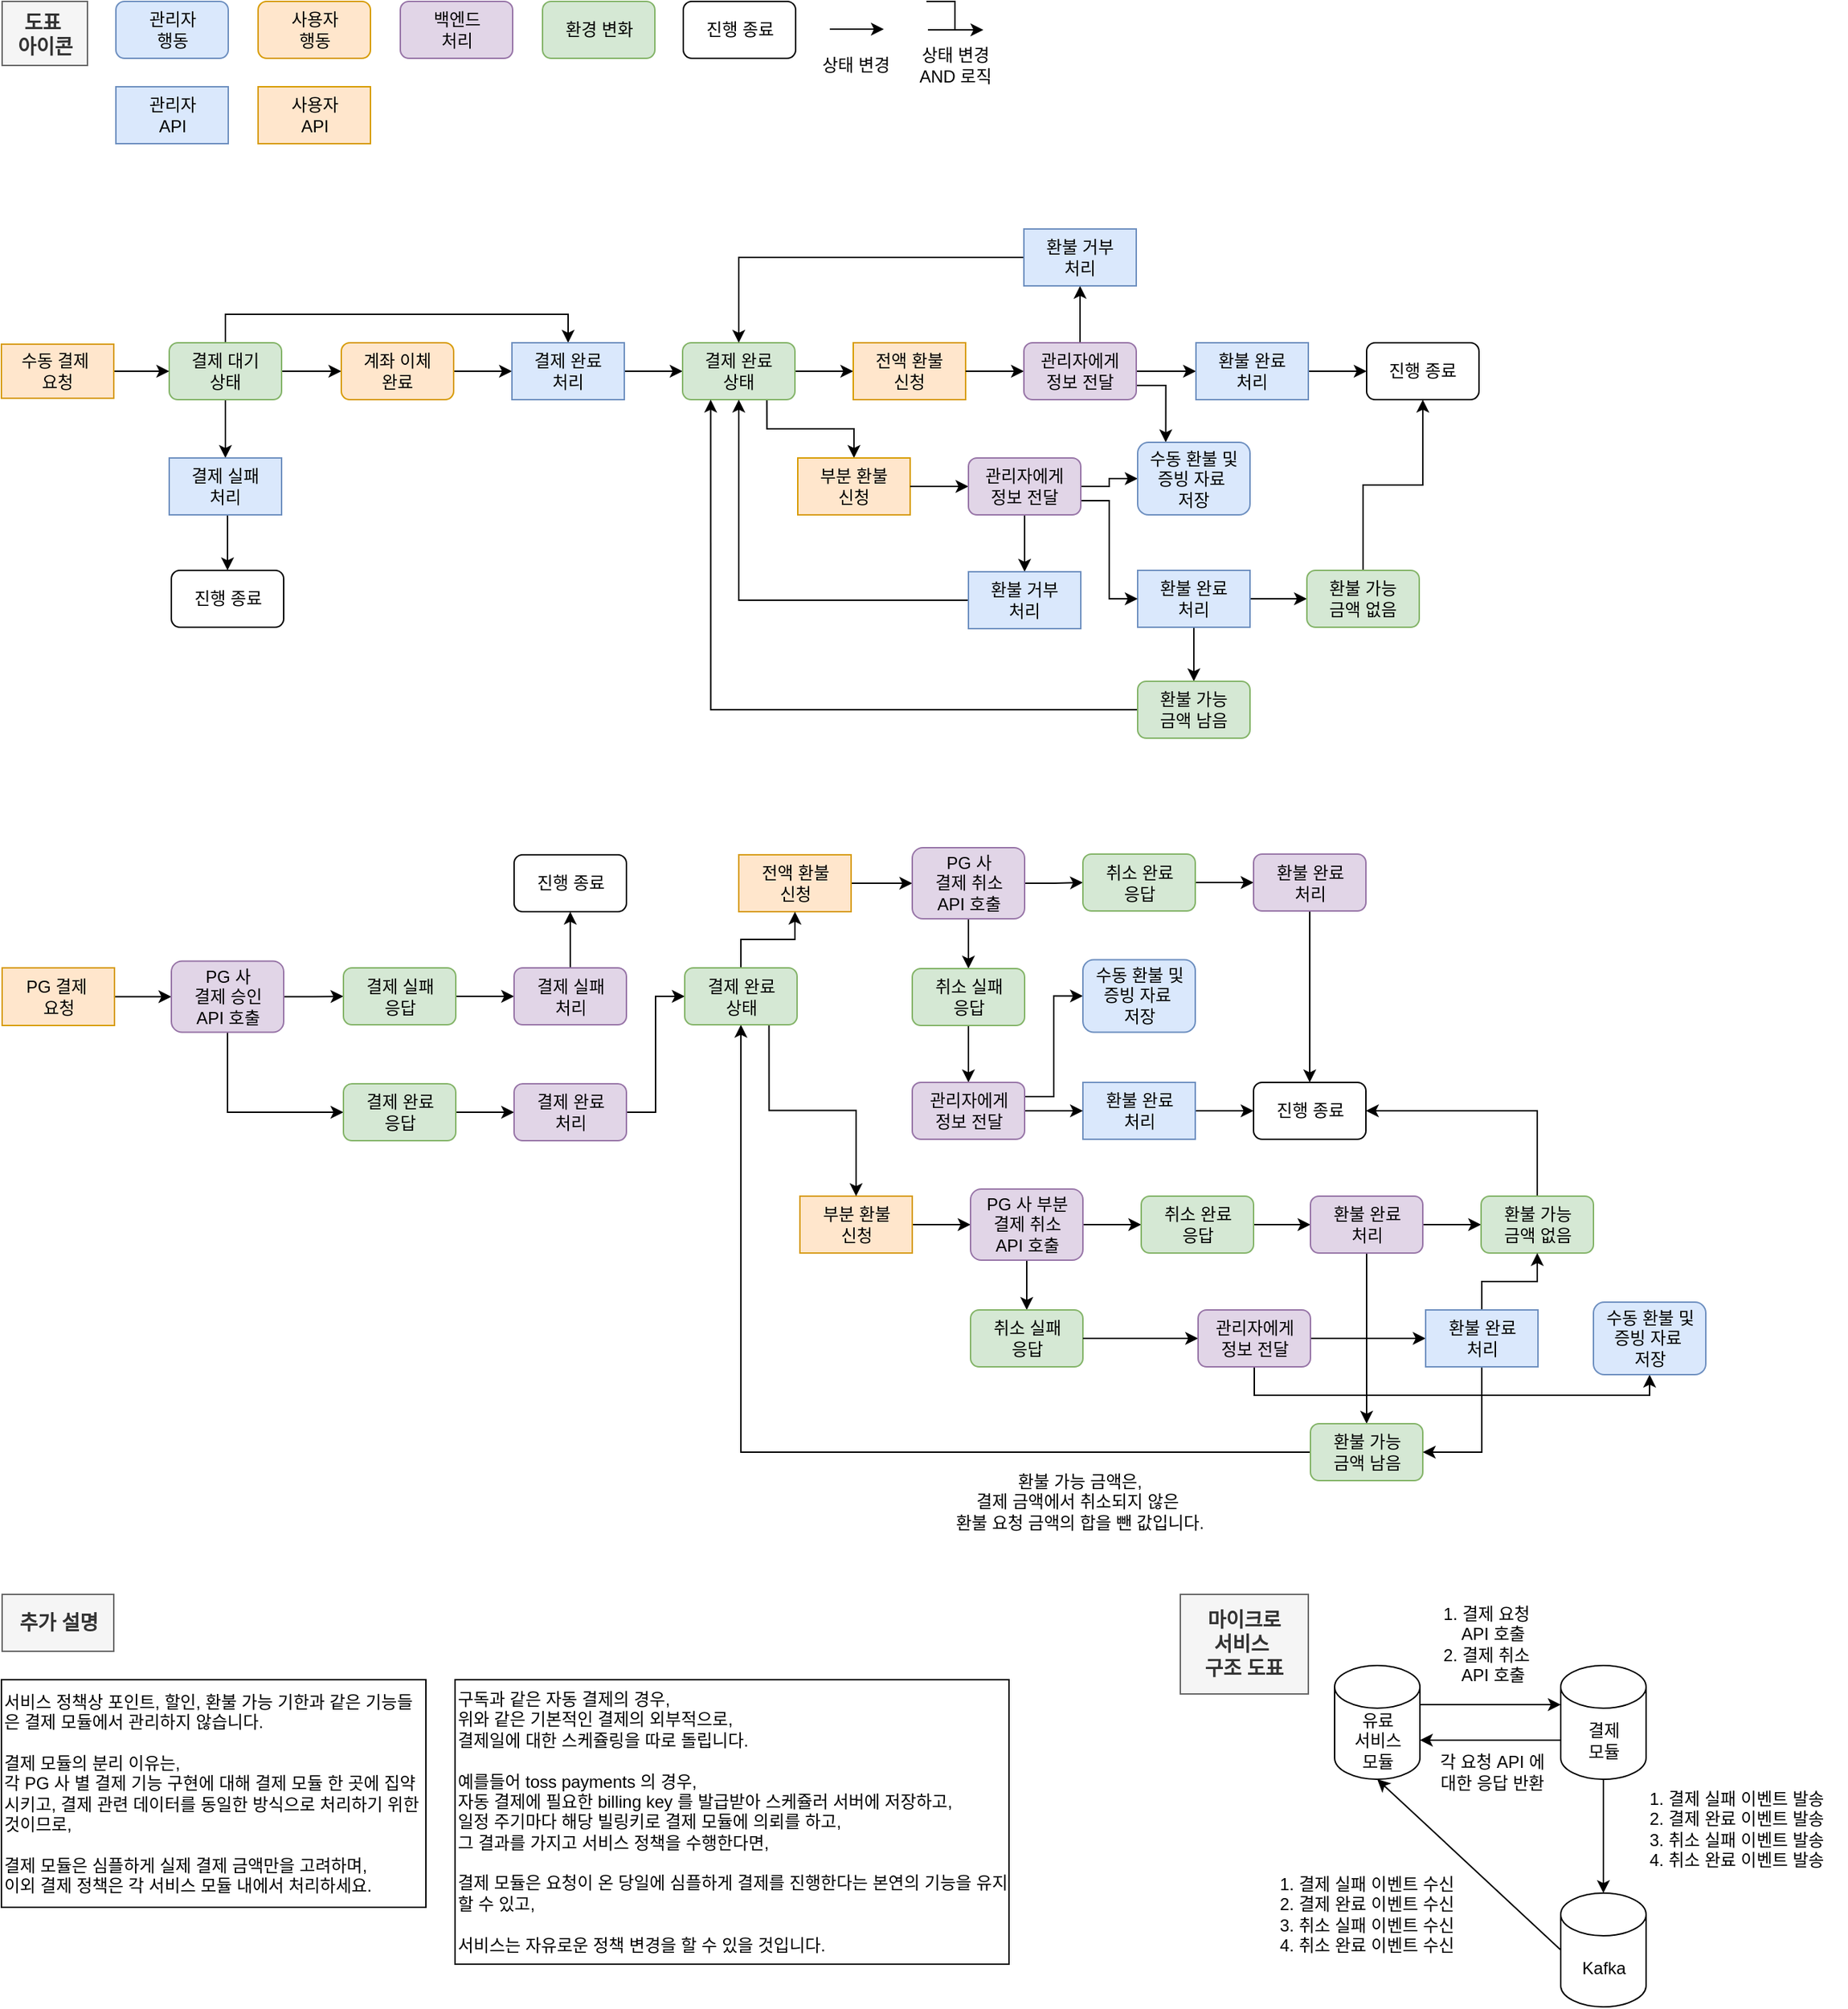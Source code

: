 <mxfile version="26.0.10">
  <diagram id="oqy4PZCd6PENjl3Pe7tr" name="페이지-1">
    <mxGraphModel dx="2261" dy="738" grid="1" gridSize="10" guides="1" tooltips="1" connect="1" arrows="1" fold="1" page="1" pageScale="1" pageWidth="827" pageHeight="1169" math="0" shadow="0">
      <root>
        <mxCell id="0" />
        <mxCell id="1" parent="0" />
        <mxCell id="JlWx71PcETxcQGxaRROG-6" value="도표&amp;nbsp;&lt;div&gt;아이콘&lt;/div&gt;" style="text;html=1;align=center;verticalAlign=middle;whiteSpace=wrap;rounded=0;fontStyle=1;fontSize=14;fillColor=#f5f5f5;fontColor=#333333;strokeColor=#666666;" parent="1" vertex="1">
          <mxGeometry x="-758.5" y="40" width="60" height="45" as="geometry" />
        </mxCell>
        <mxCell id="1YGuz9OffCYlHXGNewsi-32" style="edgeStyle=orthogonalEdgeStyle;rounded=0;orthogonalLoop=1;jettySize=auto;html=1;exitX=1;exitY=0.5;exitDx=0;exitDy=0;entryX=0;entryY=0.5;entryDx=0;entryDy=0;" parent="1" source="JlWx71PcETxcQGxaRROG-9" target="JlWx71PcETxcQGxaRROG-17" edge="1">
          <mxGeometry relative="1" as="geometry" />
        </mxCell>
        <mxCell id="JlWx71PcETxcQGxaRROG-9" value="PG&amp;nbsp;&lt;span style=&quot;background-color: transparent; color: light-dark(rgb(0, 0, 0), rgb(229, 255, 0));&quot;&gt;결제&amp;nbsp;&lt;/span&gt;&lt;div&gt;요청&lt;/div&gt;" style="rounded=0;whiteSpace=wrap;html=1;fillColor=#ffe6cc;strokeColor=#d79b00;fontColor=light-dark(#000000,#E5FF00);" parent="1" vertex="1">
          <mxGeometry x="-758.5" y="719.5" width="79" height="40.5" as="geometry" />
        </mxCell>
        <mxCell id="JlWx71PcETxcQGxaRROG-10" value="사용자&lt;div&gt;행동&lt;/div&gt;" style="rounded=1;whiteSpace=wrap;html=1;fillColor=#ffe6cc;strokeColor=#d79b00;" parent="1" vertex="1">
          <mxGeometry x="-578.5" y="40" width="79" height="40" as="geometry" />
        </mxCell>
        <mxCell id="JlWx71PcETxcQGxaRROG-11" value="환경 변화" style="rounded=1;whiteSpace=wrap;html=1;fillColor=#d5e8d4;strokeColor=#82b366;" parent="1" vertex="1">
          <mxGeometry x="-378.5" y="40" width="79" height="40" as="geometry" />
        </mxCell>
        <mxCell id="JlWx71PcETxcQGxaRROG-12" value="관리자&lt;div&gt;행동&lt;/div&gt;" style="rounded=1;whiteSpace=wrap;html=1;fillColor=#dae8fc;strokeColor=#6c8ebf;" parent="1" vertex="1">
          <mxGeometry x="-678.5" y="40" width="79" height="40" as="geometry" />
        </mxCell>
        <mxCell id="JlWx71PcETxcQGxaRROG-16" value="백엔드&lt;div&gt;처리&lt;/div&gt;" style="rounded=1;whiteSpace=wrap;html=1;fillColor=#e1d5e7;strokeColor=#9673a6;" parent="1" vertex="1">
          <mxGeometry x="-478.5" y="40" width="79" height="40" as="geometry" />
        </mxCell>
        <mxCell id="JlWx71PcETxcQGxaRROG-84" style="edgeStyle=orthogonalEdgeStyle;rounded=0;orthogonalLoop=1;jettySize=auto;html=1;exitX=0.5;exitY=1;exitDx=0;exitDy=0;entryX=0;entryY=0.5;entryDx=0;entryDy=0;" parent="1" source="JlWx71PcETxcQGxaRROG-17" target="JlWx71PcETxcQGxaRROG-23" edge="1">
          <mxGeometry relative="1" as="geometry" />
        </mxCell>
        <mxCell id="1YGuz9OffCYlHXGNewsi-34" style="edgeStyle=orthogonalEdgeStyle;rounded=0;orthogonalLoop=1;jettySize=auto;html=1;exitX=1;exitY=0.5;exitDx=0;exitDy=0;entryX=0;entryY=0.5;entryDx=0;entryDy=0;" parent="1" source="JlWx71PcETxcQGxaRROG-17" target="JlWx71PcETxcQGxaRROG-18" edge="1">
          <mxGeometry relative="1" as="geometry" />
        </mxCell>
        <mxCell id="JlWx71PcETxcQGxaRROG-17" value="PG 사&lt;div&gt;결제 승인&lt;/div&gt;&lt;div&gt;API 호출&lt;/div&gt;" style="rounded=1;whiteSpace=wrap;html=1;fillColor=#e1d5e7;strokeColor=#9673a6;" parent="1" vertex="1">
          <mxGeometry x="-639.5" y="714.75" width="79" height="50" as="geometry" />
        </mxCell>
        <mxCell id="1YGuz9OffCYlHXGNewsi-35" style="edgeStyle=orthogonalEdgeStyle;rounded=0;orthogonalLoop=1;jettySize=auto;html=1;exitX=1;exitY=0.5;exitDx=0;exitDy=0;entryX=0;entryY=0.5;entryDx=0;entryDy=0;" parent="1" source="JlWx71PcETxcQGxaRROG-18" target="JlWx71PcETxcQGxaRROG-21" edge="1">
          <mxGeometry relative="1" as="geometry" />
        </mxCell>
        <mxCell id="JlWx71PcETxcQGxaRROG-18" value="결제 실패&lt;div&gt;응답&lt;/div&gt;" style="rounded=1;whiteSpace=wrap;html=1;fillColor=#d5e8d4;strokeColor=#82b366;" parent="1" vertex="1">
          <mxGeometry x="-518.5" y="719.5" width="79" height="40" as="geometry" />
        </mxCell>
        <mxCell id="JlWx71PcETxcQGxaRROG-104" style="edgeStyle=orthogonalEdgeStyle;rounded=0;orthogonalLoop=1;jettySize=auto;html=1;exitX=0.5;exitY=0;exitDx=0;exitDy=0;entryX=0.5;entryY=1;entryDx=0;entryDy=0;" parent="1" source="JlWx71PcETxcQGxaRROG-21" target="JlWx71PcETxcQGxaRROG-82" edge="1">
          <mxGeometry relative="1" as="geometry" />
        </mxCell>
        <mxCell id="JlWx71PcETxcQGxaRROG-21" value="결제 실패&lt;div&gt;처리&lt;/div&gt;" style="rounded=1;whiteSpace=wrap;html=1;fillColor=#e1d5e7;strokeColor=#9673a6;" parent="1" vertex="1">
          <mxGeometry x="-398.5" y="719.5" width="79" height="40" as="geometry" />
        </mxCell>
        <mxCell id="JlWx71PcETxcQGxaRROG-31" style="edgeStyle=orthogonalEdgeStyle;rounded=0;orthogonalLoop=1;jettySize=auto;html=1;exitX=1;exitY=0.5;exitDx=0;exitDy=0;entryX=0;entryY=0.5;entryDx=0;entryDy=0;" parent="1" source="JlWx71PcETxcQGxaRROG-23" target="JlWx71PcETxcQGxaRROG-30" edge="1">
          <mxGeometry relative="1" as="geometry" />
        </mxCell>
        <mxCell id="JlWx71PcETxcQGxaRROG-23" value="결제 완료&lt;div&gt;응답&lt;/div&gt;" style="rounded=1;whiteSpace=wrap;html=1;fillColor=#d5e8d4;strokeColor=#82b366;" parent="1" vertex="1">
          <mxGeometry x="-518.5" y="801" width="79" height="40" as="geometry" />
        </mxCell>
        <mxCell id="CvlWErG64kKq0DU1_9UF-93" style="edgeStyle=orthogonalEdgeStyle;rounded=0;orthogonalLoop=1;jettySize=auto;html=1;exitX=1;exitY=0.5;exitDx=0;exitDy=0;entryX=0;entryY=0.5;entryDx=0;entryDy=0;" parent="1" source="JlWx71PcETxcQGxaRROG-30" target="CvlWErG64kKq0DU1_9UF-92" edge="1">
          <mxGeometry relative="1" as="geometry" />
        </mxCell>
        <mxCell id="JlWx71PcETxcQGxaRROG-30" value="결제 완료&lt;div&gt;처리&lt;/div&gt;" style="rounded=1;whiteSpace=wrap;html=1;fillColor=#e1d5e7;strokeColor=#9673a6;" parent="1" vertex="1">
          <mxGeometry x="-398.5" y="801" width="79" height="40" as="geometry" />
        </mxCell>
        <mxCell id="JlWx71PcETxcQGxaRROG-49" style="edgeStyle=orthogonalEdgeStyle;rounded=0;orthogonalLoop=1;jettySize=auto;html=1;exitX=1;exitY=0.5;exitDx=0;exitDy=0;entryX=0;entryY=0.5;entryDx=0;entryDy=0;" parent="1" source="JlWx71PcETxcQGxaRROG-34" target="JlWx71PcETxcQGxaRROG-37" edge="1">
          <mxGeometry relative="1" as="geometry" />
        </mxCell>
        <mxCell id="JlWx71PcETxcQGxaRROG-50" style="edgeStyle=orthogonalEdgeStyle;rounded=0;orthogonalLoop=1;jettySize=auto;html=1;exitX=0.5;exitY=1;exitDx=0;exitDy=0;entryX=0.5;entryY=0;entryDx=0;entryDy=0;" parent="1" source="JlWx71PcETxcQGxaRROG-34" target="JlWx71PcETxcQGxaRROG-39" edge="1">
          <mxGeometry relative="1" as="geometry" />
        </mxCell>
        <mxCell id="1YGuz9OffCYlHXGNewsi-4" style="edgeStyle=orthogonalEdgeStyle;rounded=0;orthogonalLoop=1;jettySize=auto;html=1;exitX=0.5;exitY=0;exitDx=0;exitDy=0;entryX=0.5;entryY=0;entryDx=0;entryDy=0;" parent="1" source="JlWx71PcETxcQGxaRROG-34" target="JlWx71PcETxcQGxaRROG-52" edge="1">
          <mxGeometry relative="1" as="geometry" />
        </mxCell>
        <mxCell id="JlWx71PcETxcQGxaRROG-34" value="결제 대기&lt;div&gt;상태&lt;/div&gt;" style="rounded=1;whiteSpace=wrap;html=1;fillColor=#d5e8d4;strokeColor=#82b366;" parent="1" vertex="1">
          <mxGeometry x="-641" y="280" width="79" height="40" as="geometry" />
        </mxCell>
        <mxCell id="JlWx71PcETxcQGxaRROG-53" style="edgeStyle=orthogonalEdgeStyle;rounded=0;orthogonalLoop=1;jettySize=auto;html=1;exitX=1;exitY=0.5;exitDx=0;exitDy=0;entryX=0;entryY=0.5;entryDx=0;entryDy=0;" parent="1" source="JlWx71PcETxcQGxaRROG-37" target="JlWx71PcETxcQGxaRROG-52" edge="1">
          <mxGeometry relative="1" as="geometry" />
        </mxCell>
        <mxCell id="JlWx71PcETxcQGxaRROG-37" value="계좌 이체&lt;div&gt;완료&lt;/div&gt;" style="rounded=1;whiteSpace=wrap;html=1;fillColor=#ffe6cc;strokeColor=#d79b00;" parent="1" vertex="1">
          <mxGeometry x="-520" y="280" width="79" height="40" as="geometry" />
        </mxCell>
        <mxCell id="JlWx71PcETxcQGxaRROG-51" style="edgeStyle=orthogonalEdgeStyle;rounded=0;orthogonalLoop=1;jettySize=auto;html=1;exitX=0.5;exitY=1;exitDx=0;exitDy=0;entryX=0.5;entryY=0;entryDx=0;entryDy=0;" parent="1" source="JlWx71PcETxcQGxaRROG-39" target="JlWx71PcETxcQGxaRROG-41" edge="1">
          <mxGeometry relative="1" as="geometry" />
        </mxCell>
        <mxCell id="JlWx71PcETxcQGxaRROG-39" value="결제 실패&lt;div&gt;처리&lt;/div&gt;" style="rounded=0;whiteSpace=wrap;html=1;fillColor=#dae8fc;strokeColor=#6c8ebf;fontColor=light-dark(#000000,#E5FF00);" parent="1" vertex="1">
          <mxGeometry x="-641" y="361" width="79" height="40" as="geometry" />
        </mxCell>
        <mxCell id="JlWx71PcETxcQGxaRROG-41" value="진행 종료" style="rounded=1;whiteSpace=wrap;html=1;" parent="1" vertex="1">
          <mxGeometry x="-639.5" y="440" width="79" height="40" as="geometry" />
        </mxCell>
        <mxCell id="CvlWErG64kKq0DU1_9UF-45" style="edgeStyle=orthogonalEdgeStyle;rounded=0;orthogonalLoop=1;jettySize=auto;html=1;exitX=1;exitY=0.5;exitDx=0;exitDy=0;entryX=0;entryY=0.5;entryDx=0;entryDy=0;" parent="1" source="JlWx71PcETxcQGxaRROG-52" target="CvlWErG64kKq0DU1_9UF-43" edge="1">
          <mxGeometry relative="1" as="geometry" />
        </mxCell>
        <mxCell id="JlWx71PcETxcQGxaRROG-52" value="결제 완료&lt;div&gt;처리&lt;/div&gt;" style="rounded=0;whiteSpace=wrap;html=1;fillColor=#dae8fc;strokeColor=#6c8ebf;fontColor=light-dark(#000000,#E5FF00);" parent="1" vertex="1">
          <mxGeometry x="-400" y="280" width="79" height="40" as="geometry" />
        </mxCell>
        <mxCell id="1YGuz9OffCYlHXGNewsi-31" style="edgeStyle=orthogonalEdgeStyle;rounded=0;orthogonalLoop=1;jettySize=auto;html=1;exitX=1;exitY=0.5;exitDx=0;exitDy=0;entryX=0;entryY=0.5;entryDx=0;entryDy=0;" parent="1" source="JlWx71PcETxcQGxaRROG-76" target="JlWx71PcETxcQGxaRROG-34" edge="1">
          <mxGeometry relative="1" as="geometry" />
        </mxCell>
        <mxCell id="JlWx71PcETxcQGxaRROG-76" value="&lt;div&gt;수동&amp;nbsp;&lt;span style=&quot;background-color: transparent;&quot;&gt;결제&lt;/span&gt;&amp;nbsp;&lt;/div&gt;&lt;div&gt;요청&lt;/div&gt;" style="rounded=0;whiteSpace=wrap;html=1;fillColor=#ffe6cc;strokeColor=#d79b00;fontColor=light-dark(#000000,#E5FF00);" parent="1" vertex="1">
          <mxGeometry x="-759" y="281" width="79" height="38" as="geometry" />
        </mxCell>
        <mxCell id="JlWx71PcETxcQGxaRROG-82" value="진행 종료" style="rounded=1;whiteSpace=wrap;html=1;" parent="1" vertex="1">
          <mxGeometry x="-398.5" y="640" width="79" height="40" as="geometry" />
        </mxCell>
        <mxCell id="JlWx71PcETxcQGxaRROG-108" style="edgeStyle=orthogonalEdgeStyle;rounded=0;orthogonalLoop=1;jettySize=auto;html=1;exitX=1;exitY=0.5;exitDx=0;exitDy=0;entryX=0;entryY=0.5;entryDx=0;entryDy=0;" parent="1" source="JlWx71PcETxcQGxaRROG-98" target="JlWx71PcETxcQGxaRROG-107" edge="1">
          <mxGeometry relative="1" as="geometry" />
        </mxCell>
        <mxCell id="JlWx71PcETxcQGxaRROG-98" value="전액 환불&lt;div&gt;신청&lt;/div&gt;" style="rounded=0;whiteSpace=wrap;html=1;fillColor=#ffe6cc;strokeColor=#d79b00;fontColor=light-dark(#000000,#E5FF00);" parent="1" vertex="1">
          <mxGeometry x="-240.5" y="640" width="79" height="40" as="geometry" />
        </mxCell>
        <mxCell id="JlWx71PcETxcQGxaRROG-112" style="edgeStyle=orthogonalEdgeStyle;rounded=0;orthogonalLoop=1;jettySize=auto;html=1;exitX=1;exitY=0.5;exitDx=0;exitDy=0;entryX=0;entryY=0.5;entryDx=0;entryDy=0;" parent="1" source="JlWx71PcETxcQGxaRROG-107" target="JlWx71PcETxcQGxaRROG-111" edge="1">
          <mxGeometry relative="1" as="geometry" />
        </mxCell>
        <mxCell id="1YGuz9OffCYlHXGNewsi-40" style="edgeStyle=orthogonalEdgeStyle;rounded=0;orthogonalLoop=1;jettySize=auto;html=1;exitX=0.5;exitY=1;exitDx=0;exitDy=0;entryX=0.5;entryY=0;entryDx=0;entryDy=0;" parent="1" source="JlWx71PcETxcQGxaRROG-107" target="JlWx71PcETxcQGxaRROG-109" edge="1">
          <mxGeometry relative="1" as="geometry" />
        </mxCell>
        <mxCell id="JlWx71PcETxcQGxaRROG-107" value="PG 사&lt;div&gt;결제 취소&lt;/div&gt;&lt;div&gt;API 호출&lt;/div&gt;" style="rounded=1;whiteSpace=wrap;html=1;fillColor=#e1d5e7;strokeColor=#9673a6;" parent="1" vertex="1">
          <mxGeometry x="-118.5" y="635" width="79" height="50" as="geometry" />
        </mxCell>
        <mxCell id="1YGuz9OffCYlHXGNewsi-39" style="edgeStyle=orthogonalEdgeStyle;rounded=0;orthogonalLoop=1;jettySize=auto;html=1;exitX=0.5;exitY=1;exitDx=0;exitDy=0;entryX=0.5;entryY=0;entryDx=0;entryDy=0;" parent="1" source="JlWx71PcETxcQGxaRROG-109" target="CvlWErG64kKq0DU1_9UF-77" edge="1">
          <mxGeometry relative="1" as="geometry" />
        </mxCell>
        <mxCell id="JlWx71PcETxcQGxaRROG-109" value="취소 실패&lt;div&gt;응답&lt;/div&gt;" style="rounded=1;whiteSpace=wrap;html=1;fillColor=#d5e8d4;strokeColor=#82b366;" parent="1" vertex="1">
          <mxGeometry x="-118.5" y="720" width="79" height="40" as="geometry" />
        </mxCell>
        <mxCell id="CvlWErG64kKq0DU1_9UF-4" style="edgeStyle=orthogonalEdgeStyle;rounded=0;orthogonalLoop=1;jettySize=auto;html=1;exitX=1;exitY=0.5;exitDx=0;exitDy=0;" parent="1" source="JlWx71PcETxcQGxaRROG-111" target="CvlWErG64kKq0DU1_9UF-3" edge="1">
          <mxGeometry relative="1" as="geometry" />
        </mxCell>
        <mxCell id="JlWx71PcETxcQGxaRROG-111" value="취소 완료&lt;div&gt;응답&lt;/div&gt;" style="rounded=1;whiteSpace=wrap;html=1;fillColor=#d5e8d4;strokeColor=#82b366;" parent="1" vertex="1">
          <mxGeometry x="1.5" y="639.5" width="79" height="40" as="geometry" />
        </mxCell>
        <mxCell id="CvlWErG64kKq0DU1_9UF-5" style="edgeStyle=orthogonalEdgeStyle;rounded=0;orthogonalLoop=1;jettySize=auto;html=1;exitX=1;exitY=0.5;exitDx=0;exitDy=0;entryX=0;entryY=0.5;entryDx=0;entryDy=0;" parent="1" source="JlWx71PcETxcQGxaRROG-113" target="CvlWErG64kKq0DU1_9UF-1" edge="1">
          <mxGeometry relative="1" as="geometry" />
        </mxCell>
        <mxCell id="JlWx71PcETxcQGxaRROG-113" value="&lt;div&gt;환불 완료&lt;br&gt;&lt;div&gt;처리&lt;/div&gt;&lt;/div&gt;" style="rounded=0;whiteSpace=wrap;html=1;fillColor=#dae8fc;strokeColor=#6c8ebf;fontColor=light-dark(#000000,#E5FF00);" parent="1" vertex="1">
          <mxGeometry x="1.5" y="800" width="79" height="40" as="geometry" />
        </mxCell>
        <mxCell id="CvlWErG64kKq0DU1_9UF-1" value="진행 종료" style="rounded=1;whiteSpace=wrap;html=1;" parent="1" vertex="1">
          <mxGeometry x="121.5" y="800" width="79" height="40" as="geometry" />
        </mxCell>
        <mxCell id="1YGuz9OffCYlHXGNewsi-41" style="edgeStyle=orthogonalEdgeStyle;rounded=0;orthogonalLoop=1;jettySize=auto;html=1;exitX=0.5;exitY=1;exitDx=0;exitDy=0;entryX=0.5;entryY=0;entryDx=0;entryDy=0;" parent="1" source="CvlWErG64kKq0DU1_9UF-3" target="CvlWErG64kKq0DU1_9UF-1" edge="1">
          <mxGeometry relative="1" as="geometry" />
        </mxCell>
        <mxCell id="CvlWErG64kKq0DU1_9UF-3" value="환불 완료&lt;div&gt;처리&lt;/div&gt;" style="rounded=1;whiteSpace=wrap;html=1;fillColor=#e1d5e7;strokeColor=#9673a6;" parent="1" vertex="1">
          <mxGeometry x="121.5" y="639.5" width="79" height="40" as="geometry" />
        </mxCell>
        <mxCell id="CvlWErG64kKq0DU1_9UF-11" style="edgeStyle=orthogonalEdgeStyle;rounded=0;orthogonalLoop=1;jettySize=auto;html=1;exitX=1;exitY=0.5;exitDx=0;exitDy=0;entryX=0;entryY=0.5;entryDx=0;entryDy=0;" parent="1" source="CvlWErG64kKq0DU1_9UF-8" target="CvlWErG64kKq0DU1_9UF-10" edge="1">
          <mxGeometry relative="1" as="geometry" />
        </mxCell>
        <mxCell id="CvlWErG64kKq0DU1_9UF-8" value="부분 환불&lt;div&gt;신청&lt;/div&gt;" style="rounded=0;whiteSpace=wrap;html=1;fillColor=#ffe6cc;strokeColor=#d79b00;fontColor=light-dark(#000000,#E5FF00);" parent="1" vertex="1">
          <mxGeometry x="-197.5" y="880" width="79" height="40" as="geometry" />
        </mxCell>
        <mxCell id="CvlWErG64kKq0DU1_9UF-13" style="edgeStyle=orthogonalEdgeStyle;rounded=0;orthogonalLoop=1;jettySize=auto;html=1;exitX=1;exitY=0.5;exitDx=0;exitDy=0;entryX=0;entryY=0.5;entryDx=0;entryDy=0;" parent="1" source="CvlWErG64kKq0DU1_9UF-10" target="CvlWErG64kKq0DU1_9UF-12" edge="1">
          <mxGeometry relative="1" as="geometry" />
        </mxCell>
        <mxCell id="CvlWErG64kKq0DU1_9UF-24" style="edgeStyle=orthogonalEdgeStyle;rounded=0;orthogonalLoop=1;jettySize=auto;html=1;exitX=0.5;exitY=1;exitDx=0;exitDy=0;entryX=0.5;entryY=0;entryDx=0;entryDy=0;" parent="1" source="CvlWErG64kKq0DU1_9UF-10" target="CvlWErG64kKq0DU1_9UF-23" edge="1">
          <mxGeometry relative="1" as="geometry" />
        </mxCell>
        <mxCell id="CvlWErG64kKq0DU1_9UF-10" value="PG 사 부분&lt;div&gt;결제 취소&lt;/div&gt;&lt;div&gt;API 호출&lt;/div&gt;" style="rounded=1;whiteSpace=wrap;html=1;fillColor=#e1d5e7;strokeColor=#9673a6;" parent="1" vertex="1">
          <mxGeometry x="-77.5" y="875" width="79" height="50" as="geometry" />
        </mxCell>
        <mxCell id="CvlWErG64kKq0DU1_9UF-15" style="edgeStyle=orthogonalEdgeStyle;rounded=0;orthogonalLoop=1;jettySize=auto;html=1;exitX=1;exitY=0.5;exitDx=0;exitDy=0;entryX=0;entryY=0.5;entryDx=0;entryDy=0;" parent="1" source="CvlWErG64kKq0DU1_9UF-12" target="CvlWErG64kKq0DU1_9UF-14" edge="1">
          <mxGeometry relative="1" as="geometry" />
        </mxCell>
        <mxCell id="CvlWErG64kKq0DU1_9UF-12" value="취소 완료&lt;div&gt;응답&lt;/div&gt;" style="rounded=1;whiteSpace=wrap;html=1;fillColor=#d5e8d4;strokeColor=#82b366;" parent="1" vertex="1">
          <mxGeometry x="42.5" y="880" width="79" height="40" as="geometry" />
        </mxCell>
        <mxCell id="CvlWErG64kKq0DU1_9UF-21" style="edgeStyle=orthogonalEdgeStyle;rounded=0;orthogonalLoop=1;jettySize=auto;html=1;exitX=1;exitY=0.5;exitDx=0;exitDy=0;entryX=0;entryY=0.5;entryDx=0;entryDy=0;" parent="1" source="CvlWErG64kKq0DU1_9UF-14" target="CvlWErG64kKq0DU1_9UF-19" edge="1">
          <mxGeometry relative="1" as="geometry" />
        </mxCell>
        <mxCell id="1YGuz9OffCYlHXGNewsi-48" style="edgeStyle=orthogonalEdgeStyle;rounded=0;orthogonalLoop=1;jettySize=auto;html=1;exitX=0.5;exitY=1;exitDx=0;exitDy=0;entryX=0.5;entryY=0;entryDx=0;entryDy=0;" parent="1" source="CvlWErG64kKq0DU1_9UF-14" target="CvlWErG64kKq0DU1_9UF-16" edge="1">
          <mxGeometry relative="1" as="geometry" />
        </mxCell>
        <mxCell id="CvlWErG64kKq0DU1_9UF-14" value="환불 완료&lt;div&gt;처리&lt;/div&gt;" style="rounded=1;whiteSpace=wrap;html=1;fillColor=#e1d5e7;strokeColor=#9673a6;" parent="1" vertex="1">
          <mxGeometry x="161.5" y="880" width="79" height="40" as="geometry" />
        </mxCell>
        <mxCell id="1YGuz9OffCYlHXGNewsi-47" style="edgeStyle=orthogonalEdgeStyle;rounded=0;orthogonalLoop=1;jettySize=auto;html=1;exitX=0;exitY=0.5;exitDx=0;exitDy=0;entryX=0.5;entryY=1;entryDx=0;entryDy=0;" parent="1" source="CvlWErG64kKq0DU1_9UF-16" target="CvlWErG64kKq0DU1_9UF-92" edge="1">
          <mxGeometry relative="1" as="geometry" />
        </mxCell>
        <mxCell id="CvlWErG64kKq0DU1_9UF-16" value="환불 가능&lt;div&gt;금액 남음&lt;/div&gt;" style="rounded=1;whiteSpace=wrap;html=1;fillColor=#d5e8d4;strokeColor=#82b366;" parent="1" vertex="1">
          <mxGeometry x="161.5" y="1040" width="79" height="40" as="geometry" />
        </mxCell>
        <mxCell id="1YGuz9OffCYlHXGNewsi-44" style="edgeStyle=orthogonalEdgeStyle;rounded=0;orthogonalLoop=1;jettySize=auto;html=1;exitX=0.5;exitY=0;exitDx=0;exitDy=0;entryX=1;entryY=0.5;entryDx=0;entryDy=0;" parent="1" source="CvlWErG64kKq0DU1_9UF-19" target="CvlWErG64kKq0DU1_9UF-1" edge="1">
          <mxGeometry relative="1" as="geometry" />
        </mxCell>
        <mxCell id="CvlWErG64kKq0DU1_9UF-19" value="환불 가능&lt;div&gt;금액 없음&lt;/div&gt;" style="rounded=1;whiteSpace=wrap;html=1;fillColor=#d5e8d4;strokeColor=#82b366;" parent="1" vertex="1">
          <mxGeometry x="281.5" y="880" width="79" height="40" as="geometry" />
        </mxCell>
        <mxCell id="CvlWErG64kKq0DU1_9UF-26" style="edgeStyle=orthogonalEdgeStyle;rounded=0;orthogonalLoop=1;jettySize=auto;html=1;exitX=1;exitY=0.5;exitDx=0;exitDy=0;entryX=0;entryY=0.5;entryDx=0;entryDy=0;" parent="1" source="CvlWErG64kKq0DU1_9UF-80" target="CvlWErG64kKq0DU1_9UF-25" edge="1">
          <mxGeometry relative="1" as="geometry" />
        </mxCell>
        <mxCell id="CvlWErG64kKq0DU1_9UF-23" value="취소 실패&lt;div&gt;응답&lt;/div&gt;" style="rounded=1;whiteSpace=wrap;html=1;fillColor=#d5e8d4;strokeColor=#82b366;" parent="1" vertex="1">
          <mxGeometry x="-77.5" y="960" width="79" height="40" as="geometry" />
        </mxCell>
        <mxCell id="1YGuz9OffCYlHXGNewsi-45" style="edgeStyle=orthogonalEdgeStyle;rounded=0;orthogonalLoop=1;jettySize=auto;html=1;exitX=0.5;exitY=0;exitDx=0;exitDy=0;entryX=0.5;entryY=1;entryDx=0;entryDy=0;" parent="1" source="CvlWErG64kKq0DU1_9UF-25" target="CvlWErG64kKq0DU1_9UF-19" edge="1">
          <mxGeometry relative="1" as="geometry" />
        </mxCell>
        <mxCell id="1YGuz9OffCYlHXGNewsi-46" style="edgeStyle=orthogonalEdgeStyle;rounded=0;orthogonalLoop=1;jettySize=auto;html=1;exitX=0.5;exitY=1;exitDx=0;exitDy=0;entryX=1;entryY=0.5;entryDx=0;entryDy=0;" parent="1" source="CvlWErG64kKq0DU1_9UF-25" target="CvlWErG64kKq0DU1_9UF-16" edge="1">
          <mxGeometry relative="1" as="geometry" />
        </mxCell>
        <mxCell id="CvlWErG64kKq0DU1_9UF-25" value="&lt;font style=&quot;color: light-dark(rgb(0, 0, 0), rgb(229, 255, 0));&quot;&gt;&lt;span&gt;환불 완료&lt;/span&gt;&lt;br&gt;&lt;/font&gt;&lt;div&gt;&lt;font style=&quot;color: light-dark(rgb(0, 0, 0), rgb(229, 255, 0));&quot;&gt;처리&lt;/font&gt;&lt;/div&gt;" style="rounded=0;whiteSpace=wrap;html=1;fillColor=#dae8fc;strokeColor=#6c8ebf;" parent="1" vertex="1">
          <mxGeometry x="242.5" y="960" width="79" height="40" as="geometry" />
        </mxCell>
        <mxCell id="CvlWErG64kKq0DU1_9UF-47" style="edgeStyle=orthogonalEdgeStyle;rounded=0;orthogonalLoop=1;jettySize=auto;html=1;exitX=1;exitY=0.5;exitDx=0;exitDy=0;entryX=0;entryY=0.5;entryDx=0;entryDy=0;" parent="1" source="CvlWErG64kKq0DU1_9UF-43" target="CvlWErG64kKq0DU1_9UF-46" edge="1">
          <mxGeometry relative="1" as="geometry" />
        </mxCell>
        <mxCell id="CvlWErG64kKq0DU1_9UF-49" style="edgeStyle=orthogonalEdgeStyle;rounded=0;orthogonalLoop=1;jettySize=auto;html=1;exitX=0.75;exitY=1;exitDx=0;exitDy=0;entryX=0.5;entryY=0;entryDx=0;entryDy=0;" parent="1" source="CvlWErG64kKq0DU1_9UF-43" target="CvlWErG64kKq0DU1_9UF-48" edge="1">
          <mxGeometry relative="1" as="geometry" />
        </mxCell>
        <mxCell id="CvlWErG64kKq0DU1_9UF-43" value="결제 완료&lt;div&gt;상태&lt;/div&gt;" style="rounded=1;whiteSpace=wrap;html=1;fillColor=#d5e8d4;strokeColor=#82b366;" parent="1" vertex="1">
          <mxGeometry x="-280" y="280" width="79" height="40" as="geometry" />
        </mxCell>
        <mxCell id="CvlWErG64kKq0DU1_9UF-51" style="edgeStyle=orthogonalEdgeStyle;rounded=0;orthogonalLoop=1;jettySize=auto;html=1;exitX=1;exitY=0.5;exitDx=0;exitDy=0;entryX=0;entryY=0.5;entryDx=0;entryDy=0;" parent="1" source="CvlWErG64kKq0DU1_9UF-86" target="CvlWErG64kKq0DU1_9UF-50" edge="1">
          <mxGeometry relative="1" as="geometry" />
        </mxCell>
        <mxCell id="CvlWErG64kKq0DU1_9UF-46" value="전액 환불&lt;div&gt;신청&lt;/div&gt;" style="rounded=0;whiteSpace=wrap;html=1;fillColor=#ffe6cc;strokeColor=#d79b00;fontColor=light-dark(#000000,#E5FF00);" parent="1" vertex="1">
          <mxGeometry x="-160" y="280" width="79" height="40" as="geometry" />
        </mxCell>
        <mxCell id="CvlWErG64kKq0DU1_9UF-48" value="부분 환불&lt;div&gt;신청&lt;/div&gt;" style="rounded=0;whiteSpace=wrap;html=1;fillColor=#ffe6cc;strokeColor=#d79b00;fontColor=light-dark(#000000,#E5FF00);" parent="1" vertex="1">
          <mxGeometry x="-199" y="361" width="79" height="40" as="geometry" />
        </mxCell>
        <mxCell id="CvlWErG64kKq0DU1_9UF-53" style="edgeStyle=orthogonalEdgeStyle;rounded=0;orthogonalLoop=1;jettySize=auto;html=1;exitX=1;exitY=0.5;exitDx=0;exitDy=0;entryX=0;entryY=0.5;entryDx=0;entryDy=0;" parent="1" source="CvlWErG64kKq0DU1_9UF-50" target="CvlWErG64kKq0DU1_9UF-52" edge="1">
          <mxGeometry relative="1" as="geometry" />
        </mxCell>
        <mxCell id="CvlWErG64kKq0DU1_9UF-50" value="&lt;div&gt;환불 완료&lt;br&gt;&lt;div&gt;처리&lt;/div&gt;&lt;/div&gt;" style="rounded=0;whiteSpace=wrap;html=1;fillColor=#dae8fc;strokeColor=#6c8ebf;fontColor=light-dark(#000000,#E5FF00);" parent="1" vertex="1">
          <mxGeometry x="81" y="280" width="79" height="40" as="geometry" />
        </mxCell>
        <mxCell id="CvlWErG64kKq0DU1_9UF-52" value="진행 종료" style="rounded=1;whiteSpace=wrap;html=1;" parent="1" vertex="1">
          <mxGeometry x="201" y="280" width="79" height="40" as="geometry" />
        </mxCell>
        <mxCell id="CvlWErG64kKq0DU1_9UF-57" style="edgeStyle=orthogonalEdgeStyle;rounded=0;orthogonalLoop=1;jettySize=auto;html=1;exitX=1;exitY=0.5;exitDx=0;exitDy=0;entryX=0;entryY=0.5;entryDx=0;entryDy=0;" parent="1" source="CvlWErG64kKq0DU1_9UF-54" target="CvlWErG64kKq0DU1_9UF-56" edge="1">
          <mxGeometry relative="1" as="geometry" />
        </mxCell>
        <mxCell id="CvlWErG64kKq0DU1_9UF-61" style="edgeStyle=orthogonalEdgeStyle;rounded=0;orthogonalLoop=1;jettySize=auto;html=1;exitX=0.5;exitY=1;exitDx=0;exitDy=0;entryX=0.5;entryY=0;entryDx=0;entryDy=0;" parent="1" source="CvlWErG64kKq0DU1_9UF-54" target="CvlWErG64kKq0DU1_9UF-60" edge="1">
          <mxGeometry relative="1" as="geometry" />
        </mxCell>
        <mxCell id="CvlWErG64kKq0DU1_9UF-54" value="&lt;div&gt;환불 완료&lt;br&gt;&lt;div&gt;처리&lt;/div&gt;&lt;/div&gt;" style="rounded=0;whiteSpace=wrap;html=1;fillColor=#dae8fc;strokeColor=#6c8ebf;fontColor=light-dark(#000000,#E5FF00);" parent="1" vertex="1">
          <mxGeometry x="40" y="440" width="79" height="40" as="geometry" />
        </mxCell>
        <mxCell id="1YGuz9OffCYlHXGNewsi-36" style="edgeStyle=orthogonalEdgeStyle;rounded=0;orthogonalLoop=1;jettySize=auto;html=1;exitX=0.5;exitY=0;exitDx=0;exitDy=0;entryX=0.5;entryY=1;entryDx=0;entryDy=0;" parent="1" source="CvlWErG64kKq0DU1_9UF-56" target="CvlWErG64kKq0DU1_9UF-52" edge="1">
          <mxGeometry relative="1" as="geometry" />
        </mxCell>
        <mxCell id="CvlWErG64kKq0DU1_9UF-56" value="환불 가능&lt;div&gt;금액 없음&lt;/div&gt;" style="rounded=1;whiteSpace=wrap;html=1;fillColor=#d5e8d4;strokeColor=#82b366;" parent="1" vertex="1">
          <mxGeometry x="159" y="440" width="79" height="40" as="geometry" />
        </mxCell>
        <mxCell id="1YGuz9OffCYlHXGNewsi-20" style="edgeStyle=orthogonalEdgeStyle;rounded=0;orthogonalLoop=1;jettySize=auto;html=1;exitX=0;exitY=0.5;exitDx=0;exitDy=0;entryX=0.25;entryY=1;entryDx=0;entryDy=0;" parent="1" source="CvlWErG64kKq0DU1_9UF-60" target="CvlWErG64kKq0DU1_9UF-43" edge="1">
          <mxGeometry relative="1" as="geometry" />
        </mxCell>
        <mxCell id="CvlWErG64kKq0DU1_9UF-60" value="환불 가능&lt;div&gt;금액 남음&lt;/div&gt;" style="rounded=1;whiteSpace=wrap;html=1;fillColor=#d5e8d4;strokeColor=#82b366;" parent="1" vertex="1">
          <mxGeometry x="40" y="518" width="79" height="40" as="geometry" />
        </mxCell>
        <mxCell id="CvlWErG64kKq0DU1_9UF-79" style="edgeStyle=orthogonalEdgeStyle;rounded=0;orthogonalLoop=1;jettySize=auto;html=1;exitX=1;exitY=0.5;exitDx=0;exitDy=0;entryX=0;entryY=0.5;entryDx=0;entryDy=0;" parent="1" source="CvlWErG64kKq0DU1_9UF-77" target="JlWx71PcETxcQGxaRROG-113" edge="1">
          <mxGeometry relative="1" as="geometry" />
        </mxCell>
        <mxCell id="1YGuz9OffCYlHXGNewsi-43" style="edgeStyle=orthogonalEdgeStyle;rounded=0;orthogonalLoop=1;jettySize=auto;html=1;exitX=1;exitY=0.25;exitDx=0;exitDy=0;entryX=0;entryY=0.5;entryDx=0;entryDy=0;" parent="1" source="CvlWErG64kKq0DU1_9UF-77" target="1YGuz9OffCYlHXGNewsi-42" edge="1">
          <mxGeometry relative="1" as="geometry" />
        </mxCell>
        <mxCell id="CvlWErG64kKq0DU1_9UF-77" value="관리자에게&lt;div&gt;정보 전달&lt;/div&gt;" style="rounded=1;whiteSpace=wrap;html=1;fillColor=#e1d5e7;strokeColor=#9673a6;" parent="1" vertex="1">
          <mxGeometry x="-118.5" y="800" width="79" height="40" as="geometry" />
        </mxCell>
        <mxCell id="CvlWErG64kKq0DU1_9UF-81" value="" style="edgeStyle=orthogonalEdgeStyle;rounded=0;orthogonalLoop=1;jettySize=auto;html=1;exitX=1;exitY=0.5;exitDx=0;exitDy=0;entryX=0;entryY=0.5;entryDx=0;entryDy=0;" parent="1" source="CvlWErG64kKq0DU1_9UF-23" target="CvlWErG64kKq0DU1_9UF-80" edge="1">
          <mxGeometry relative="1" as="geometry">
            <mxPoint x="-159.5" y="1074" as="sourcePoint" />
            <mxPoint x="123.5" y="1074" as="targetPoint" />
          </mxGeometry>
        </mxCell>
        <mxCell id="1YGuz9OffCYlHXGNewsi-52" style="edgeStyle=orthogonalEdgeStyle;rounded=0;orthogonalLoop=1;jettySize=auto;html=1;exitX=0.5;exitY=1;exitDx=0;exitDy=0;entryX=0.5;entryY=1;entryDx=0;entryDy=0;" parent="1" source="CvlWErG64kKq0DU1_9UF-80" target="1YGuz9OffCYlHXGNewsi-51" edge="1">
          <mxGeometry relative="1" as="geometry" />
        </mxCell>
        <mxCell id="CvlWErG64kKq0DU1_9UF-80" value="관리자에게&lt;div&gt;정보 전달&lt;/div&gt;" style="rounded=1;whiteSpace=wrap;html=1;fillColor=#e1d5e7;strokeColor=#9673a6;" parent="1" vertex="1">
          <mxGeometry x="82.5" y="960" width="79" height="40" as="geometry" />
        </mxCell>
        <mxCell id="CvlWErG64kKq0DU1_9UF-85" value="환불 가능 금액은,&lt;div&gt;결제 금액에서 취소되지 않은&amp;nbsp;&lt;/div&gt;&lt;div&gt;환불 요청 금액의 합을 뺀 값입니다.&lt;/div&gt;" style="text;html=1;align=center;verticalAlign=middle;whiteSpace=wrap;rounded=0;" parent="1" vertex="1">
          <mxGeometry x="-96" y="1060" width="191" height="70" as="geometry" />
        </mxCell>
        <mxCell id="CvlWErG64kKq0DU1_9UF-87" value="" style="edgeStyle=orthogonalEdgeStyle;rounded=0;orthogonalLoop=1;jettySize=auto;html=1;exitX=1;exitY=0.5;exitDx=0;exitDy=0;entryX=0;entryY=0.5;entryDx=0;entryDy=0;" parent="1" source="CvlWErG64kKq0DU1_9UF-46" target="CvlWErG64kKq0DU1_9UF-86" edge="1">
          <mxGeometry relative="1" as="geometry">
            <mxPoint x="-80" y="344" as="sourcePoint" />
            <mxPoint x="81" y="344" as="targetPoint" />
          </mxGeometry>
        </mxCell>
        <mxCell id="vd_jlakZwTaCxkwlxPSy-2" style="edgeStyle=orthogonalEdgeStyle;rounded=0;orthogonalLoop=1;jettySize=auto;html=1;exitX=0.5;exitY=0;exitDx=0;exitDy=0;entryX=0.5;entryY=1;entryDx=0;entryDy=0;" parent="1" source="CvlWErG64kKq0DU1_9UF-86" target="vd_jlakZwTaCxkwlxPSy-1" edge="1">
          <mxGeometry relative="1" as="geometry" />
        </mxCell>
        <mxCell id="1YGuz9OffCYlHXGNewsi-28" style="edgeStyle=orthogonalEdgeStyle;rounded=0;orthogonalLoop=1;jettySize=auto;html=1;exitX=1;exitY=0.75;exitDx=0;exitDy=0;entryX=0.25;entryY=0;entryDx=0;entryDy=0;" parent="1" source="CvlWErG64kKq0DU1_9UF-86" target="1YGuz9OffCYlHXGNewsi-24" edge="1">
          <mxGeometry relative="1" as="geometry" />
        </mxCell>
        <mxCell id="CvlWErG64kKq0DU1_9UF-86" value="관리자에게&lt;div&gt;정보 전달&lt;/div&gt;" style="rounded=1;whiteSpace=wrap;html=1;fillColor=#e1d5e7;strokeColor=#9673a6;" parent="1" vertex="1">
          <mxGeometry x="-40" y="280" width="79" height="40" as="geometry" />
        </mxCell>
        <mxCell id="CvlWErG64kKq0DU1_9UF-89" value="" style="edgeStyle=orthogonalEdgeStyle;rounded=0;orthogonalLoop=1;jettySize=auto;html=1;exitX=1;exitY=0.5;exitDx=0;exitDy=0;entryX=0;entryY=0.5;entryDx=0;entryDy=0;" parent="1" source="CvlWErG64kKq0DU1_9UF-48" target="CvlWErG64kKq0DU1_9UF-88" edge="1">
          <mxGeometry relative="1" as="geometry">
            <mxPoint x="-119" y="427" as="sourcePoint" />
            <mxPoint x="40" y="427" as="targetPoint" />
          </mxGeometry>
        </mxCell>
        <mxCell id="1YGuz9OffCYlHXGNewsi-18" style="edgeStyle=orthogonalEdgeStyle;rounded=0;orthogonalLoop=1;jettySize=auto;html=1;exitX=0.5;exitY=1;exitDx=0;exitDy=0;entryX=0.5;entryY=0;entryDx=0;entryDy=0;" parent="1" source="CvlWErG64kKq0DU1_9UF-88" target="vd_jlakZwTaCxkwlxPSy-6" edge="1">
          <mxGeometry relative="1" as="geometry" />
        </mxCell>
        <mxCell id="1YGuz9OffCYlHXGNewsi-25" style="edgeStyle=orthogonalEdgeStyle;rounded=0;orthogonalLoop=1;jettySize=auto;html=1;exitX=1;exitY=0.75;exitDx=0;exitDy=0;entryX=0;entryY=0.5;entryDx=0;entryDy=0;" parent="1" source="CvlWErG64kKq0DU1_9UF-88" target="CvlWErG64kKq0DU1_9UF-54" edge="1">
          <mxGeometry relative="1" as="geometry" />
        </mxCell>
        <mxCell id="1YGuz9OffCYlHXGNewsi-27" style="edgeStyle=orthogonalEdgeStyle;rounded=0;orthogonalLoop=1;jettySize=auto;html=1;exitX=1;exitY=0.5;exitDx=0;exitDy=0;entryX=0;entryY=0.5;entryDx=0;entryDy=0;" parent="1" source="CvlWErG64kKq0DU1_9UF-88" target="1YGuz9OffCYlHXGNewsi-24" edge="1">
          <mxGeometry relative="1" as="geometry" />
        </mxCell>
        <mxCell id="CvlWErG64kKq0DU1_9UF-88" value="관리자에게&lt;div&gt;정보 전달&lt;/div&gt;" style="rounded=1;whiteSpace=wrap;html=1;fillColor=#e1d5e7;strokeColor=#9673a6;" parent="1" vertex="1">
          <mxGeometry x="-79" y="361" width="79" height="40" as="geometry" />
        </mxCell>
        <mxCell id="CvlWErG64kKq0DU1_9UF-95" style="edgeStyle=orthogonalEdgeStyle;rounded=0;orthogonalLoop=1;jettySize=auto;html=1;exitX=0.75;exitY=1;exitDx=0;exitDy=0;entryX=0.5;entryY=0;entryDx=0;entryDy=0;" parent="1" source="CvlWErG64kKq0DU1_9UF-92" target="CvlWErG64kKq0DU1_9UF-8" edge="1">
          <mxGeometry relative="1" as="geometry" />
        </mxCell>
        <mxCell id="1YGuz9OffCYlHXGNewsi-38" style="edgeStyle=orthogonalEdgeStyle;rounded=0;orthogonalLoop=1;jettySize=auto;html=1;exitX=0.5;exitY=0;exitDx=0;exitDy=0;entryX=0.5;entryY=1;entryDx=0;entryDy=0;" parent="1" source="CvlWErG64kKq0DU1_9UF-92" target="JlWx71PcETxcQGxaRROG-98" edge="1">
          <mxGeometry relative="1" as="geometry" />
        </mxCell>
        <mxCell id="CvlWErG64kKq0DU1_9UF-92" value="결제 완료&lt;div&gt;상태&lt;/div&gt;" style="rounded=1;whiteSpace=wrap;html=1;fillColor=#d5e8d4;strokeColor=#82b366;" parent="1" vertex="1">
          <mxGeometry x="-278.5" y="719.5" width="79" height="40" as="geometry" />
        </mxCell>
        <mxCell id="CvlWErG64kKq0DU1_9UF-103" value="구독과 같은 자동 결제의 경우,&lt;div&gt;위와 같은 기본적인 결제의 외부적으로,&lt;/div&gt;&lt;div&gt;결제일에 대한 스케쥴링을 따로 돌립니다.&lt;/div&gt;&lt;div&gt;&lt;br&gt;&lt;/div&gt;&lt;div&gt;예를들어 toss payments 의 경우,&lt;/div&gt;&lt;div&gt;자동 결제에 필요한 billing key 를 발급받아 스케쥴러 서버에 저장하고,&lt;/div&gt;&lt;div&gt;일정 주기마다 해당 빌링키로 결제 모듈에 의뢰를 하고,&amp;nbsp;&lt;/div&gt;&lt;div&gt;그 결과를 가지고 서비스 정책을 수행한다면,&lt;/div&gt;&lt;div&gt;&lt;br&gt;&lt;/div&gt;&lt;div&gt;결제 모듈은 요청이 온 당일에 심플하게 결제를 진행한다는 본연의 기능을 유지할 수 있고,&lt;/div&gt;&lt;div&gt;&lt;br&gt;&lt;/div&gt;&lt;div&gt;서비스는 자유로운 정책 변경을 할 수 있을 것입니다.&lt;/div&gt;" style="text;html=1;align=left;verticalAlign=middle;whiteSpace=wrap;rounded=0;strokeColor=default;" parent="1" vertex="1">
          <mxGeometry x="-440" y="1220" width="389.5" height="200" as="geometry" />
        </mxCell>
        <mxCell id="CvlWErG64kKq0DU1_9UF-105" value="서비스 정책상 포인트, 할인, 환불 가능 기한과 같은 기능들은 결제 모듈에서 관리하지 않습니다.&lt;div&gt;&lt;br&gt;&lt;div&gt;&lt;div&gt;결제 모듈의 분리 이유는,&lt;/div&gt;&lt;div&gt;각 PG 사 별 결제 기능 구현에 대해 결제 모듈 한 곳에 집약시키고, 결제 관련 데이터를 동일한 방식으로 처리하기 위한 것이므로,&lt;/div&gt;&lt;div&gt;&lt;br&gt;&lt;/div&gt;&lt;div&gt;결제 모듈은 심플하게 실제 결제 금액만을 고려하며,&lt;/div&gt;&lt;/div&gt;&lt;/div&gt;&lt;div&gt;이외 결제 정책은 각 서비스 모듈 내에서 처리하세요.&lt;/div&gt;" style="text;html=1;align=left;verticalAlign=middle;whiteSpace=wrap;rounded=0;strokeColor=default;" parent="1" vertex="1">
          <mxGeometry x="-759" y="1220" width="298.5" height="160" as="geometry" />
        </mxCell>
        <mxCell id="CvlWErG64kKq0DU1_9UF-106" value="유료&lt;div&gt;서비스&lt;div&gt;모듈&lt;/div&gt;&lt;/div&gt;" style="shape=cylinder3;whiteSpace=wrap;html=1;boundedLbl=1;backgroundOutline=1;size=15;" parent="1" vertex="1">
          <mxGeometry x="178.5" y="1210" width="60" height="80" as="geometry" />
        </mxCell>
        <mxCell id="CvlWErG64kKq0DU1_9UF-107" value="결제&lt;div&gt;모듈&lt;/div&gt;" style="shape=cylinder3;whiteSpace=wrap;html=1;boundedLbl=1;backgroundOutline=1;size=15;" parent="1" vertex="1">
          <mxGeometry x="337.5" y="1210" width="60" height="80" as="geometry" />
        </mxCell>
        <mxCell id="CvlWErG64kKq0DU1_9UF-112" style="edgeStyle=orthogonalEdgeStyle;rounded=0;orthogonalLoop=1;jettySize=auto;html=1;exitX=1;exitY=0;exitDx=0;exitDy=27.5;exitPerimeter=0;entryX=0;entryY=0;entryDx=0;entryDy=27.5;entryPerimeter=0;" parent="1" source="CvlWErG64kKq0DU1_9UF-106" target="CvlWErG64kKq0DU1_9UF-107" edge="1">
          <mxGeometry relative="1" as="geometry" />
        </mxCell>
        <mxCell id="CvlWErG64kKq0DU1_9UF-113" style="edgeStyle=orthogonalEdgeStyle;rounded=0;orthogonalLoop=1;jettySize=auto;html=1;exitX=0;exitY=0;exitDx=0;exitDy=52.5;exitPerimeter=0;entryX=1;entryY=0;entryDx=0;entryDy=52.5;entryPerimeter=0;" parent="1" source="CvlWErG64kKq0DU1_9UF-107" target="CvlWErG64kKq0DU1_9UF-106" edge="1">
          <mxGeometry relative="1" as="geometry" />
        </mxCell>
        <mxCell id="CvlWErG64kKq0DU1_9UF-114" value="1. 결제 요청&amp;nbsp;&lt;div&gt;&amp;nbsp; &amp;nbsp; API 호출&lt;div&gt;2. 결제 취소&amp;nbsp;&lt;/div&gt;&lt;div&gt;&amp;nbsp; &amp;nbsp; API 호출&lt;/div&gt;&lt;/div&gt;" style="text;html=1;align=left;verticalAlign=middle;whiteSpace=wrap;rounded=0;" parent="1" vertex="1">
          <mxGeometry x="253" y="1160" width="71.5" height="70" as="geometry" />
        </mxCell>
        <mxCell id="CvlWErG64kKq0DU1_9UF-115" value="각 요청 API 에 대한 응답 반환" style="text;html=1;align=center;verticalAlign=middle;whiteSpace=wrap;rounded=0;" parent="1" vertex="1">
          <mxGeometry x="248.5" y="1270" width="80.5" height="30" as="geometry" />
        </mxCell>
        <mxCell id="CvlWErG64kKq0DU1_9UF-116" value="Kafka" style="shape=cylinder3;whiteSpace=wrap;html=1;boundedLbl=1;backgroundOutline=1;size=15;" parent="1" vertex="1">
          <mxGeometry x="337.5" y="1370" width="60" height="80" as="geometry" />
        </mxCell>
        <mxCell id="CvlWErG64kKq0DU1_9UF-119" style="edgeStyle=orthogonalEdgeStyle;rounded=0;orthogonalLoop=1;jettySize=auto;html=1;exitX=0.5;exitY=1;exitDx=0;exitDy=0;exitPerimeter=0;entryX=0.5;entryY=0;entryDx=0;entryDy=0;entryPerimeter=0;" parent="1" source="CvlWErG64kKq0DU1_9UF-107" target="CvlWErG64kKq0DU1_9UF-116" edge="1">
          <mxGeometry relative="1" as="geometry" />
        </mxCell>
        <mxCell id="CvlWErG64kKq0DU1_9UF-121" value="1. 결제 실패 이벤트 발송&lt;div&gt;2. 결제 완료 이벤트 발송&lt;/div&gt;&lt;div&gt;3. 취소 실패 이벤트 발송&lt;/div&gt;&lt;div&gt;4. 취소 완료 이벤트 발송&lt;/div&gt;" style="text;html=1;align=left;verticalAlign=middle;whiteSpace=wrap;rounded=0;" parent="1" vertex="1">
          <mxGeometry x="397.5" y="1290" width="141" height="70" as="geometry" />
        </mxCell>
        <mxCell id="CvlWErG64kKq0DU1_9UF-122" value="" style="endArrow=classic;html=1;rounded=0;exitX=0;exitY=0.5;exitDx=0;exitDy=0;exitPerimeter=0;entryX=0.5;entryY=1;entryDx=0;entryDy=0;entryPerimeter=0;" parent="1" source="CvlWErG64kKq0DU1_9UF-116" target="CvlWErG64kKq0DU1_9UF-106" edge="1">
          <mxGeometry width="50" height="50" relative="1" as="geometry">
            <mxPoint x="818.5" y="1220" as="sourcePoint" />
            <mxPoint x="868.5" y="1170" as="targetPoint" />
          </mxGeometry>
        </mxCell>
        <mxCell id="CvlWErG64kKq0DU1_9UF-123" value="1. 결제 실패 이벤트 수신&lt;div&gt;2. 결제 완료 이벤트 수신&lt;/div&gt;&lt;div&gt;3. 취소 실패 이벤트 수신&lt;/div&gt;&lt;div&gt;4. 취소 완료 이벤트 수신&lt;/div&gt;" style="text;html=1;align=left;verticalAlign=middle;whiteSpace=wrap;rounded=0;" parent="1" vertex="1">
          <mxGeometry x="138" y="1350" width="141" height="70" as="geometry" />
        </mxCell>
        <mxCell id="CvlWErG64kKq0DU1_9UF-124" value="마이크로&lt;div&gt;서비스&amp;nbsp;&lt;/div&gt;&lt;div&gt;구조 도표&lt;/div&gt;" style="text;html=1;align=center;verticalAlign=middle;whiteSpace=wrap;rounded=0;fontStyle=1;fontSize=14;fillColor=#f5f5f5;fontColor=#333333;strokeColor=#666666;" parent="1" vertex="1">
          <mxGeometry x="70" y="1160" width="90" height="70" as="geometry" />
        </mxCell>
        <mxCell id="1YGuz9OffCYlHXGNewsi-17" style="edgeStyle=orthogonalEdgeStyle;rounded=0;orthogonalLoop=1;jettySize=auto;html=1;exitX=0;exitY=0.5;exitDx=0;exitDy=0;entryX=0.5;entryY=0;entryDx=0;entryDy=0;" parent="1" source="vd_jlakZwTaCxkwlxPSy-1" target="CvlWErG64kKq0DU1_9UF-43" edge="1">
          <mxGeometry relative="1" as="geometry" />
        </mxCell>
        <mxCell id="vd_jlakZwTaCxkwlxPSy-1" value="환불 거부&lt;div&gt;처리&lt;/div&gt;" style="rounded=0;whiteSpace=wrap;html=1;fillColor=#dae8fc;strokeColor=#6c8ebf;fontColor=light-dark(#000000,#E5FF00);" parent="1" vertex="1">
          <mxGeometry x="-40" y="200" width="79" height="40" as="geometry" />
        </mxCell>
        <mxCell id="1YGuz9OffCYlHXGNewsi-21" style="edgeStyle=orthogonalEdgeStyle;rounded=0;orthogonalLoop=1;jettySize=auto;html=1;exitX=0;exitY=0.5;exitDx=0;exitDy=0;entryX=0.5;entryY=1;entryDx=0;entryDy=0;" parent="1" source="vd_jlakZwTaCxkwlxPSy-6" target="CvlWErG64kKq0DU1_9UF-43" edge="1">
          <mxGeometry relative="1" as="geometry" />
        </mxCell>
        <mxCell id="vd_jlakZwTaCxkwlxPSy-6" value="환불 거부&lt;div&gt;처리&lt;/div&gt;" style="rounded=0;whiteSpace=wrap;html=1;fillColor=#dae8fc;strokeColor=#6c8ebf;fontColor=light-dark(#000000,#E5FF00);" parent="1" vertex="1">
          <mxGeometry x="-79" y="441" width="79" height="40" as="geometry" />
        </mxCell>
        <mxCell id="1YGuz9OffCYlHXGNewsi-7" value="관리자&lt;div&gt;API&lt;/div&gt;" style="rounded=0;whiteSpace=wrap;html=1;fillColor=#dae8fc;strokeColor=#6c8ebf;gradientColor=none;fontColor=light-dark(#000000,#E5FF00);" parent="1" vertex="1">
          <mxGeometry x="-678.5" y="100" width="79" height="40" as="geometry" />
        </mxCell>
        <mxCell id="1YGuz9OffCYlHXGNewsi-8" value="사용자&lt;div&gt;API&lt;/div&gt;" style="rounded=0;whiteSpace=wrap;html=1;fillColor=#ffe6cc;strokeColor=#d79b00;fontColor=light-dark(#000000,#E5FF00);" parent="1" vertex="1">
          <mxGeometry x="-578.5" y="100" width="79" height="40" as="geometry" />
        </mxCell>
        <mxCell id="1YGuz9OffCYlHXGNewsi-9" value="진행 종료" style="rounded=1;whiteSpace=wrap;html=1;" parent="1" vertex="1">
          <mxGeometry x="-279.5" y="40" width="79" height="40" as="geometry" />
        </mxCell>
        <mxCell id="1YGuz9OffCYlHXGNewsi-10" value="" style="endArrow=classic;html=1;rounded=0;" parent="1" edge="1">
          <mxGeometry width="50" height="50" relative="1" as="geometry">
            <mxPoint x="-176.5" y="59.5" as="sourcePoint" />
            <mxPoint x="-138.5" y="59.5" as="targetPoint" />
          </mxGeometry>
        </mxCell>
        <mxCell id="1YGuz9OffCYlHXGNewsi-11" value="상태 변경" style="text;html=1;align=center;verticalAlign=middle;whiteSpace=wrap;rounded=0;" parent="1" vertex="1">
          <mxGeometry x="-188.5" y="70" width="60" height="30" as="geometry" />
        </mxCell>
        <mxCell id="1YGuz9OffCYlHXGNewsi-12" value="" style="endArrow=classic;html=1;rounded=0;" parent="1" edge="1">
          <mxGeometry width="50" height="50" relative="1" as="geometry">
            <mxPoint x="-107.5" y="60" as="sourcePoint" />
            <mxPoint x="-68.5" y="60" as="targetPoint" />
          </mxGeometry>
        </mxCell>
        <mxCell id="1YGuz9OffCYlHXGNewsi-14" value="" style="endArrow=none;html=1;rounded=0;" parent="1" edge="1">
          <mxGeometry width="50" height="50" relative="1" as="geometry">
            <mxPoint x="-108.5" y="40" as="sourcePoint" />
            <mxPoint x="-88.5" y="60" as="targetPoint" />
            <Array as="points">
              <mxPoint x="-88.5" y="40" />
            </Array>
          </mxGeometry>
        </mxCell>
        <mxCell id="1YGuz9OffCYlHXGNewsi-15" value="상태 변경&lt;div&gt;AND 로직&lt;/div&gt;" style="text;html=1;align=center;verticalAlign=middle;whiteSpace=wrap;rounded=0;" parent="1" vertex="1">
          <mxGeometry x="-118.5" y="70" width="60" height="30" as="geometry" />
        </mxCell>
        <mxCell id="1YGuz9OffCYlHXGNewsi-24" value="수동 환불 및&lt;div&gt;증빙 자료&amp;nbsp;&lt;/div&gt;&lt;div&gt;저장&lt;/div&gt;" style="rounded=1;whiteSpace=wrap;html=1;fillColor=#dae8fc;strokeColor=#6c8ebf;" parent="1" vertex="1">
          <mxGeometry x="40" y="350" width="79" height="51" as="geometry" />
        </mxCell>
        <mxCell id="1YGuz9OffCYlHXGNewsi-42" value="수동 환불 및&lt;div&gt;증빙 자료&amp;nbsp;&lt;/div&gt;&lt;div&gt;저장&lt;/div&gt;" style="rounded=1;whiteSpace=wrap;html=1;fillColor=#dae8fc;strokeColor=#6c8ebf;" parent="1" vertex="1">
          <mxGeometry x="1.5" y="713.75" width="79" height="51" as="geometry" />
        </mxCell>
        <mxCell id="1YGuz9OffCYlHXGNewsi-51" value="수동 환불 및&lt;div&gt;증빙 자료&amp;nbsp;&lt;/div&gt;&lt;div&gt;저장&lt;/div&gt;" style="rounded=1;whiteSpace=wrap;html=1;fillColor=#dae8fc;strokeColor=#6c8ebf;" parent="1" vertex="1">
          <mxGeometry x="360.5" y="954.5" width="79" height="51" as="geometry" />
        </mxCell>
        <mxCell id="1YGuz9OffCYlHXGNewsi-53" value="추가 설명" style="text;html=1;align=center;verticalAlign=middle;whiteSpace=wrap;rounded=0;fontStyle=1;fontSize=14;fillColor=#f5f5f5;fontColor=#333333;strokeColor=#666666;" parent="1" vertex="1">
          <mxGeometry x="-758.5" y="1160" width="78.5" height="40" as="geometry" />
        </mxCell>
      </root>
    </mxGraphModel>
  </diagram>
</mxfile>
